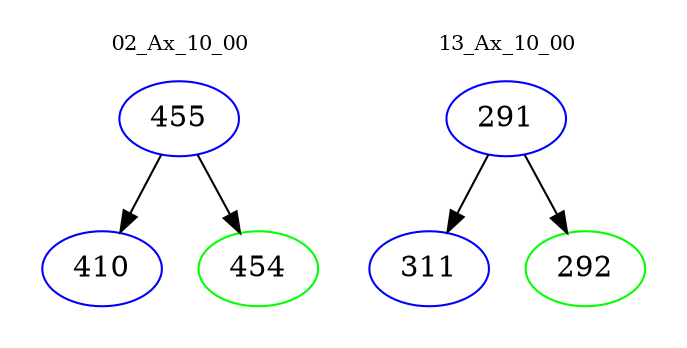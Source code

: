 digraph{
subgraph cluster_0 {
color = white
label = "02_Ax_10_00";
fontsize=10;
T0_455 [label="455", color="blue"]
T0_455 -> T0_410 [color="black"]
T0_410 [label="410", color="blue"]
T0_455 -> T0_454 [color="black"]
T0_454 [label="454", color="green"]
}
subgraph cluster_1 {
color = white
label = "13_Ax_10_00";
fontsize=10;
T1_291 [label="291", color="blue"]
T1_291 -> T1_311 [color="black"]
T1_311 [label="311", color="blue"]
T1_291 -> T1_292 [color="black"]
T1_292 [label="292", color="green"]
}
}
